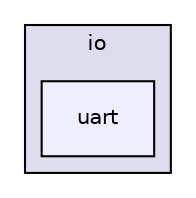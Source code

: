 digraph "D:/Pool/eclipse-workspace_aarch64/newspace/raspiOS/include/io/uart" {
  compound=true
  node [ fontsize="10", fontname="Helvetica"];
  edge [ labelfontsize="10", labelfontname="Helvetica"];
  subgraph clusterdir_a00b633439466cbb1729245c7f66f564 {
    graph [ bgcolor="#ddddee", pencolor="black", label="io" fontname="Helvetica", fontsize="10", URL="dir_a00b633439466cbb1729245c7f66f564.html"]
  dir_571b594d206776fbeb34432987183d68 [shape=box, label="uart", style="filled", fillcolor="#eeeeff", pencolor="black", URL="dir_571b594d206776fbeb34432987183d68.html"];
  }
}

